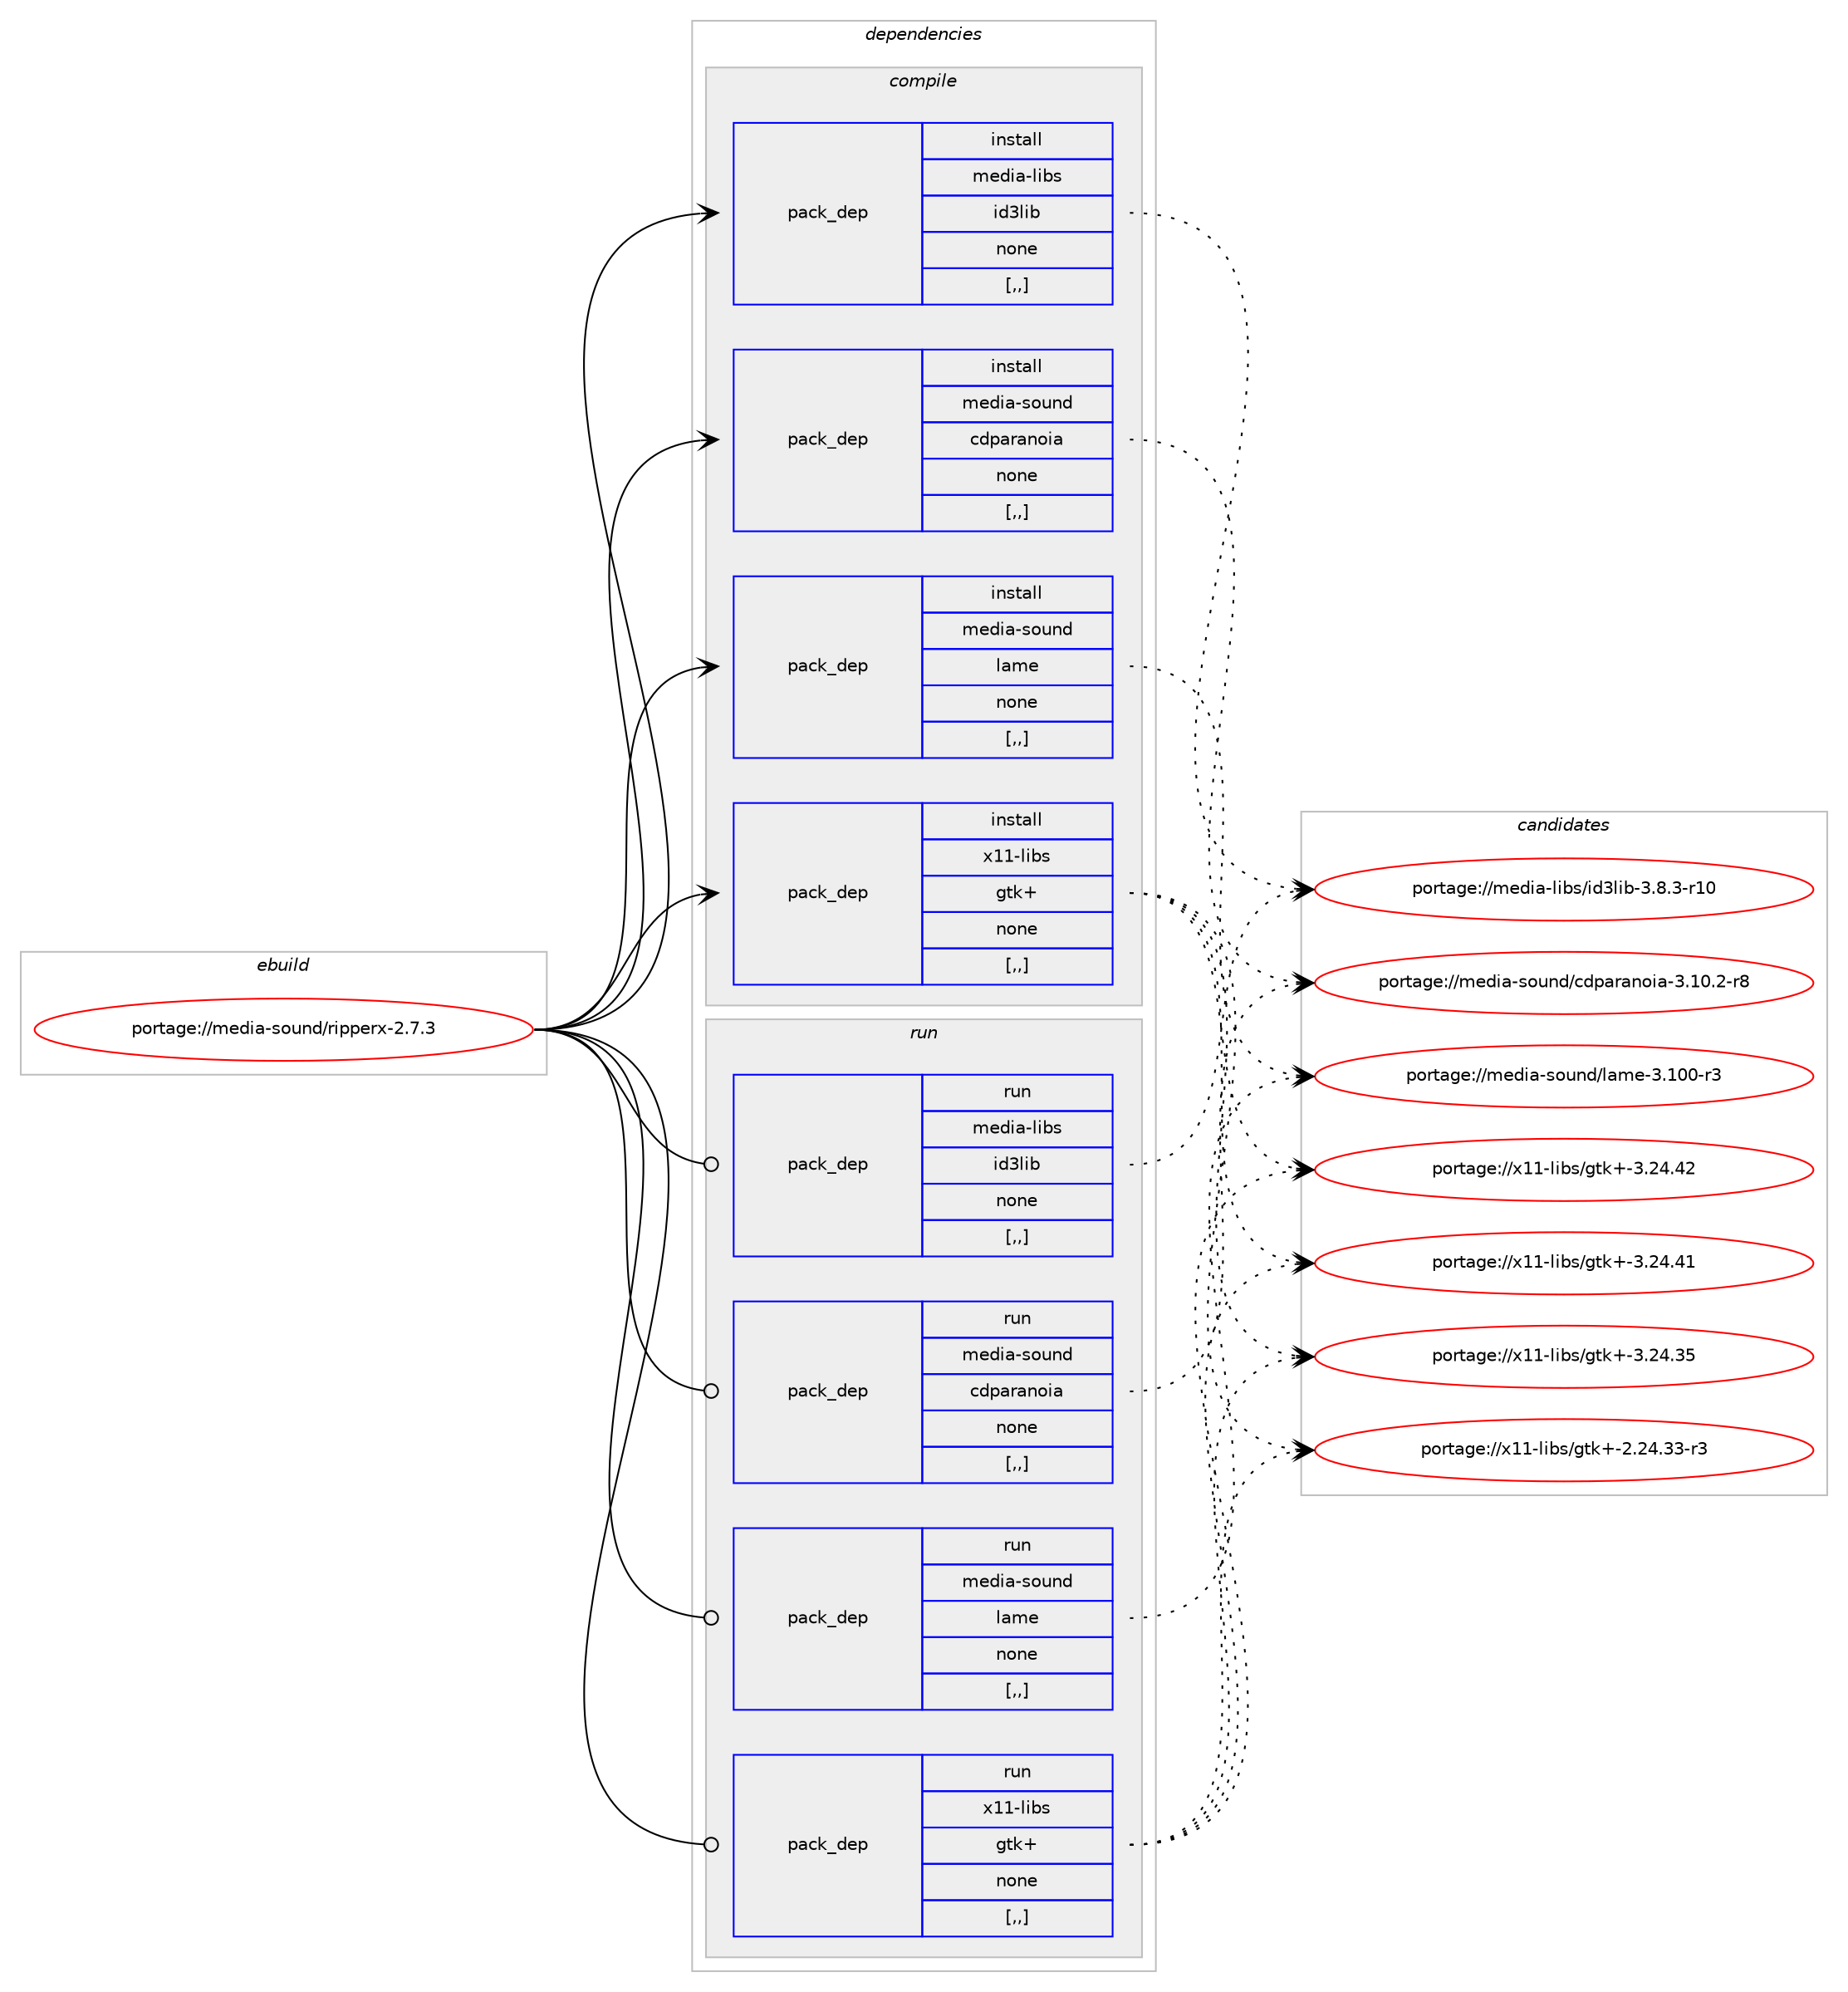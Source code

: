 digraph prolog {

# *************
# Graph options
# *************

newrank=true;
concentrate=true;
compound=true;
graph [rankdir=LR,fontname=Helvetica,fontsize=10,ranksep=1.5];#, ranksep=2.5, nodesep=0.2];
edge  [arrowhead=vee];
node  [fontname=Helvetica,fontsize=10];

# **********
# The ebuild
# **********

subgraph cluster_leftcol {
color=gray;
label=<<i>ebuild</i>>;
id [label="portage://media-sound/ripperx-2.7.3", color=red, width=4, href="../media-sound/ripperx-2.7.3.svg"];
}

# ****************
# The dependencies
# ****************

subgraph cluster_midcol {
color=gray;
label=<<i>dependencies</i>>;
subgraph cluster_compile {
fillcolor="#eeeeee";
style=filled;
label=<<i>compile</i>>;
subgraph pack236726 {
dependency320485 [label=<<TABLE BORDER="0" CELLBORDER="1" CELLSPACING="0" CELLPADDING="4" WIDTH="220"><TR><TD ROWSPAN="6" CELLPADDING="30">pack_dep</TD></TR><TR><TD WIDTH="110">install</TD></TR><TR><TD>media-libs</TD></TR><TR><TD>id3lib</TD></TR><TR><TD>none</TD></TR><TR><TD>[,,]</TD></TR></TABLE>>, shape=none, color=blue];
}
id:e -> dependency320485:w [weight=20,style="solid",arrowhead="vee"];
subgraph pack236727 {
dependency320486 [label=<<TABLE BORDER="0" CELLBORDER="1" CELLSPACING="0" CELLPADDING="4" WIDTH="220"><TR><TD ROWSPAN="6" CELLPADDING="30">pack_dep</TD></TR><TR><TD WIDTH="110">install</TD></TR><TR><TD>media-sound</TD></TR><TR><TD>cdparanoia</TD></TR><TR><TD>none</TD></TR><TR><TD>[,,]</TD></TR></TABLE>>, shape=none, color=blue];
}
id:e -> dependency320486:w [weight=20,style="solid",arrowhead="vee"];
subgraph pack236728 {
dependency320487 [label=<<TABLE BORDER="0" CELLBORDER="1" CELLSPACING="0" CELLPADDING="4" WIDTH="220"><TR><TD ROWSPAN="6" CELLPADDING="30">pack_dep</TD></TR><TR><TD WIDTH="110">install</TD></TR><TR><TD>media-sound</TD></TR><TR><TD>lame</TD></TR><TR><TD>none</TD></TR><TR><TD>[,,]</TD></TR></TABLE>>, shape=none, color=blue];
}
id:e -> dependency320487:w [weight=20,style="solid",arrowhead="vee"];
subgraph pack236729 {
dependency320488 [label=<<TABLE BORDER="0" CELLBORDER="1" CELLSPACING="0" CELLPADDING="4" WIDTH="220"><TR><TD ROWSPAN="6" CELLPADDING="30">pack_dep</TD></TR><TR><TD WIDTH="110">install</TD></TR><TR><TD>x11-libs</TD></TR><TR><TD>gtk+</TD></TR><TR><TD>none</TD></TR><TR><TD>[,,]</TD></TR></TABLE>>, shape=none, color=blue];
}
id:e -> dependency320488:w [weight=20,style="solid",arrowhead="vee"];
}
subgraph cluster_compileandrun {
fillcolor="#eeeeee";
style=filled;
label=<<i>compile and run</i>>;
}
subgraph cluster_run {
fillcolor="#eeeeee";
style=filled;
label=<<i>run</i>>;
subgraph pack236730 {
dependency320489 [label=<<TABLE BORDER="0" CELLBORDER="1" CELLSPACING="0" CELLPADDING="4" WIDTH="220"><TR><TD ROWSPAN="6" CELLPADDING="30">pack_dep</TD></TR><TR><TD WIDTH="110">run</TD></TR><TR><TD>media-libs</TD></TR><TR><TD>id3lib</TD></TR><TR><TD>none</TD></TR><TR><TD>[,,]</TD></TR></TABLE>>, shape=none, color=blue];
}
id:e -> dependency320489:w [weight=20,style="solid",arrowhead="odot"];
subgraph pack236731 {
dependency320490 [label=<<TABLE BORDER="0" CELLBORDER="1" CELLSPACING="0" CELLPADDING="4" WIDTH="220"><TR><TD ROWSPAN="6" CELLPADDING="30">pack_dep</TD></TR><TR><TD WIDTH="110">run</TD></TR><TR><TD>media-sound</TD></TR><TR><TD>cdparanoia</TD></TR><TR><TD>none</TD></TR><TR><TD>[,,]</TD></TR></TABLE>>, shape=none, color=blue];
}
id:e -> dependency320490:w [weight=20,style="solid",arrowhead="odot"];
subgraph pack236732 {
dependency320491 [label=<<TABLE BORDER="0" CELLBORDER="1" CELLSPACING="0" CELLPADDING="4" WIDTH="220"><TR><TD ROWSPAN="6" CELLPADDING="30">pack_dep</TD></TR><TR><TD WIDTH="110">run</TD></TR><TR><TD>media-sound</TD></TR><TR><TD>lame</TD></TR><TR><TD>none</TD></TR><TR><TD>[,,]</TD></TR></TABLE>>, shape=none, color=blue];
}
id:e -> dependency320491:w [weight=20,style="solid",arrowhead="odot"];
subgraph pack236733 {
dependency320492 [label=<<TABLE BORDER="0" CELLBORDER="1" CELLSPACING="0" CELLPADDING="4" WIDTH="220"><TR><TD ROWSPAN="6" CELLPADDING="30">pack_dep</TD></TR><TR><TD WIDTH="110">run</TD></TR><TR><TD>x11-libs</TD></TR><TR><TD>gtk+</TD></TR><TR><TD>none</TD></TR><TR><TD>[,,]</TD></TR></TABLE>>, shape=none, color=blue];
}
id:e -> dependency320492:w [weight=20,style="solid",arrowhead="odot"];
}
}

# **************
# The candidates
# **************

subgraph cluster_choices {
rank=same;
color=gray;
label=<<i>candidates</i>>;

subgraph choice236726 {
color=black;
nodesep=1;
choice109101100105974510810598115471051005110810598455146564651451144948 [label="portage://media-libs/id3lib-3.8.3-r10", color=red, width=4,href="../media-libs/id3lib-3.8.3-r10.svg"];
dependency320485:e -> choice109101100105974510810598115471051005110810598455146564651451144948:w [style=dotted,weight="100"];
}
subgraph choice236727 {
color=black;
nodesep=1;
choice10910110010597451151111171101004799100112971149711011110597455146494846504511456 [label="portage://media-sound/cdparanoia-3.10.2-r8", color=red, width=4,href="../media-sound/cdparanoia-3.10.2-r8.svg"];
dependency320486:e -> choice10910110010597451151111171101004799100112971149711011110597455146494846504511456:w [style=dotted,weight="100"];
}
subgraph choice236728 {
color=black;
nodesep=1;
choice109101100105974511511111711010047108971091014551464948484511451 [label="portage://media-sound/lame-3.100-r3", color=red, width=4,href="../media-sound/lame-3.100-r3.svg"];
dependency320487:e -> choice109101100105974511511111711010047108971091014551464948484511451:w [style=dotted,weight="100"];
}
subgraph choice236729 {
color=black;
nodesep=1;
choice1204949451081059811547103116107434551465052465250 [label="portage://x11-libs/gtk+-3.24.42", color=red, width=4,href="../x11-libs/gtk+-3.24.42.svg"];
choice1204949451081059811547103116107434551465052465249 [label="portage://x11-libs/gtk+-3.24.41", color=red, width=4,href="../x11-libs/gtk+-3.24.41.svg"];
choice1204949451081059811547103116107434551465052465153 [label="portage://x11-libs/gtk+-3.24.35", color=red, width=4,href="../x11-libs/gtk+-3.24.35.svg"];
choice12049494510810598115471031161074345504650524651514511451 [label="portage://x11-libs/gtk+-2.24.33-r3", color=red, width=4,href="../x11-libs/gtk+-2.24.33-r3.svg"];
dependency320488:e -> choice1204949451081059811547103116107434551465052465250:w [style=dotted,weight="100"];
dependency320488:e -> choice1204949451081059811547103116107434551465052465249:w [style=dotted,weight="100"];
dependency320488:e -> choice1204949451081059811547103116107434551465052465153:w [style=dotted,weight="100"];
dependency320488:e -> choice12049494510810598115471031161074345504650524651514511451:w [style=dotted,weight="100"];
}
subgraph choice236730 {
color=black;
nodesep=1;
choice109101100105974510810598115471051005110810598455146564651451144948 [label="portage://media-libs/id3lib-3.8.3-r10", color=red, width=4,href="../media-libs/id3lib-3.8.3-r10.svg"];
dependency320489:e -> choice109101100105974510810598115471051005110810598455146564651451144948:w [style=dotted,weight="100"];
}
subgraph choice236731 {
color=black;
nodesep=1;
choice10910110010597451151111171101004799100112971149711011110597455146494846504511456 [label="portage://media-sound/cdparanoia-3.10.2-r8", color=red, width=4,href="../media-sound/cdparanoia-3.10.2-r8.svg"];
dependency320490:e -> choice10910110010597451151111171101004799100112971149711011110597455146494846504511456:w [style=dotted,weight="100"];
}
subgraph choice236732 {
color=black;
nodesep=1;
choice109101100105974511511111711010047108971091014551464948484511451 [label="portage://media-sound/lame-3.100-r3", color=red, width=4,href="../media-sound/lame-3.100-r3.svg"];
dependency320491:e -> choice109101100105974511511111711010047108971091014551464948484511451:w [style=dotted,weight="100"];
}
subgraph choice236733 {
color=black;
nodesep=1;
choice1204949451081059811547103116107434551465052465250 [label="portage://x11-libs/gtk+-3.24.42", color=red, width=4,href="../x11-libs/gtk+-3.24.42.svg"];
choice1204949451081059811547103116107434551465052465249 [label="portage://x11-libs/gtk+-3.24.41", color=red, width=4,href="../x11-libs/gtk+-3.24.41.svg"];
choice1204949451081059811547103116107434551465052465153 [label="portage://x11-libs/gtk+-3.24.35", color=red, width=4,href="../x11-libs/gtk+-3.24.35.svg"];
choice12049494510810598115471031161074345504650524651514511451 [label="portage://x11-libs/gtk+-2.24.33-r3", color=red, width=4,href="../x11-libs/gtk+-2.24.33-r3.svg"];
dependency320492:e -> choice1204949451081059811547103116107434551465052465250:w [style=dotted,weight="100"];
dependency320492:e -> choice1204949451081059811547103116107434551465052465249:w [style=dotted,weight="100"];
dependency320492:e -> choice1204949451081059811547103116107434551465052465153:w [style=dotted,weight="100"];
dependency320492:e -> choice12049494510810598115471031161074345504650524651514511451:w [style=dotted,weight="100"];
}
}

}

